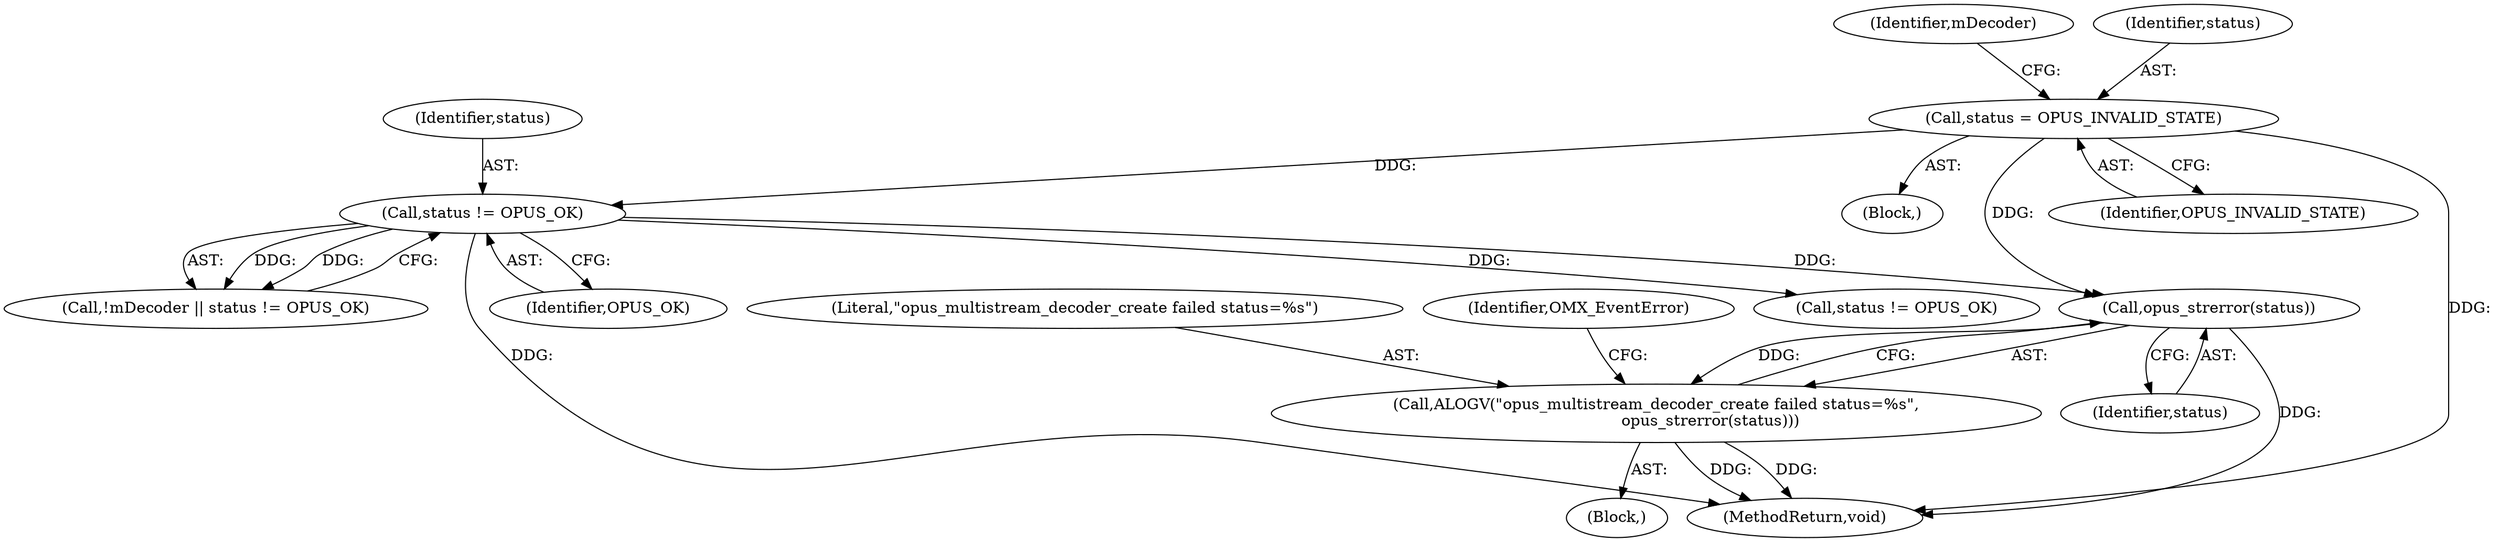 digraph "0_Android_4e32001e4196f39ddd0b86686ae0231c8f5ed944@API" {
"1000245" [label="(Call,opus_strerror(status))"];
"1000239" [label="(Call,status != OPUS_OK)"];
"1000216" [label="(Call,status = OPUS_INVALID_STATE)"];
"1000243" [label="(Call,ALOGV(\"opus_multistream_decoder_create failed status=%s\",\n                      opus_strerror(status)))"];
"1000220" [label="(Identifier,mDecoder)"];
"1000240" [label="(Identifier,status)"];
"1000246" [label="(Identifier,status)"];
"1000585" [label="(MethodReturn,void)"];
"1000262" [label="(Call,status != OPUS_OK)"];
"1000159" [label="(Block,)"];
"1000218" [label="(Identifier,OPUS_INVALID_STATE)"];
"1000217" [label="(Identifier,status)"];
"1000239" [label="(Call,status != OPUS_OK)"];
"1000242" [label="(Block,)"];
"1000216" [label="(Call,status = OPUS_INVALID_STATE)"];
"1000244" [label="(Literal,\"opus_multistream_decoder_create failed status=%s\")"];
"1000245" [label="(Call,opus_strerror(status))"];
"1000243" [label="(Call,ALOGV(\"opus_multistream_decoder_create failed status=%s\",\n                      opus_strerror(status)))"];
"1000236" [label="(Call,!mDecoder || status != OPUS_OK)"];
"1000241" [label="(Identifier,OPUS_OK)"];
"1000248" [label="(Identifier,OMX_EventError)"];
"1000245" -> "1000243"  [label="AST: "];
"1000245" -> "1000246"  [label="CFG: "];
"1000246" -> "1000245"  [label="AST: "];
"1000243" -> "1000245"  [label="CFG: "];
"1000245" -> "1000585"  [label="DDG: "];
"1000245" -> "1000243"  [label="DDG: "];
"1000239" -> "1000245"  [label="DDG: "];
"1000216" -> "1000245"  [label="DDG: "];
"1000239" -> "1000236"  [label="AST: "];
"1000239" -> "1000241"  [label="CFG: "];
"1000240" -> "1000239"  [label="AST: "];
"1000241" -> "1000239"  [label="AST: "];
"1000236" -> "1000239"  [label="CFG: "];
"1000239" -> "1000585"  [label="DDG: "];
"1000239" -> "1000236"  [label="DDG: "];
"1000239" -> "1000236"  [label="DDG: "];
"1000216" -> "1000239"  [label="DDG: "];
"1000239" -> "1000262"  [label="DDG: "];
"1000216" -> "1000159"  [label="AST: "];
"1000216" -> "1000218"  [label="CFG: "];
"1000217" -> "1000216"  [label="AST: "];
"1000218" -> "1000216"  [label="AST: "];
"1000220" -> "1000216"  [label="CFG: "];
"1000216" -> "1000585"  [label="DDG: "];
"1000243" -> "1000242"  [label="AST: "];
"1000244" -> "1000243"  [label="AST: "];
"1000248" -> "1000243"  [label="CFG: "];
"1000243" -> "1000585"  [label="DDG: "];
"1000243" -> "1000585"  [label="DDG: "];
}
